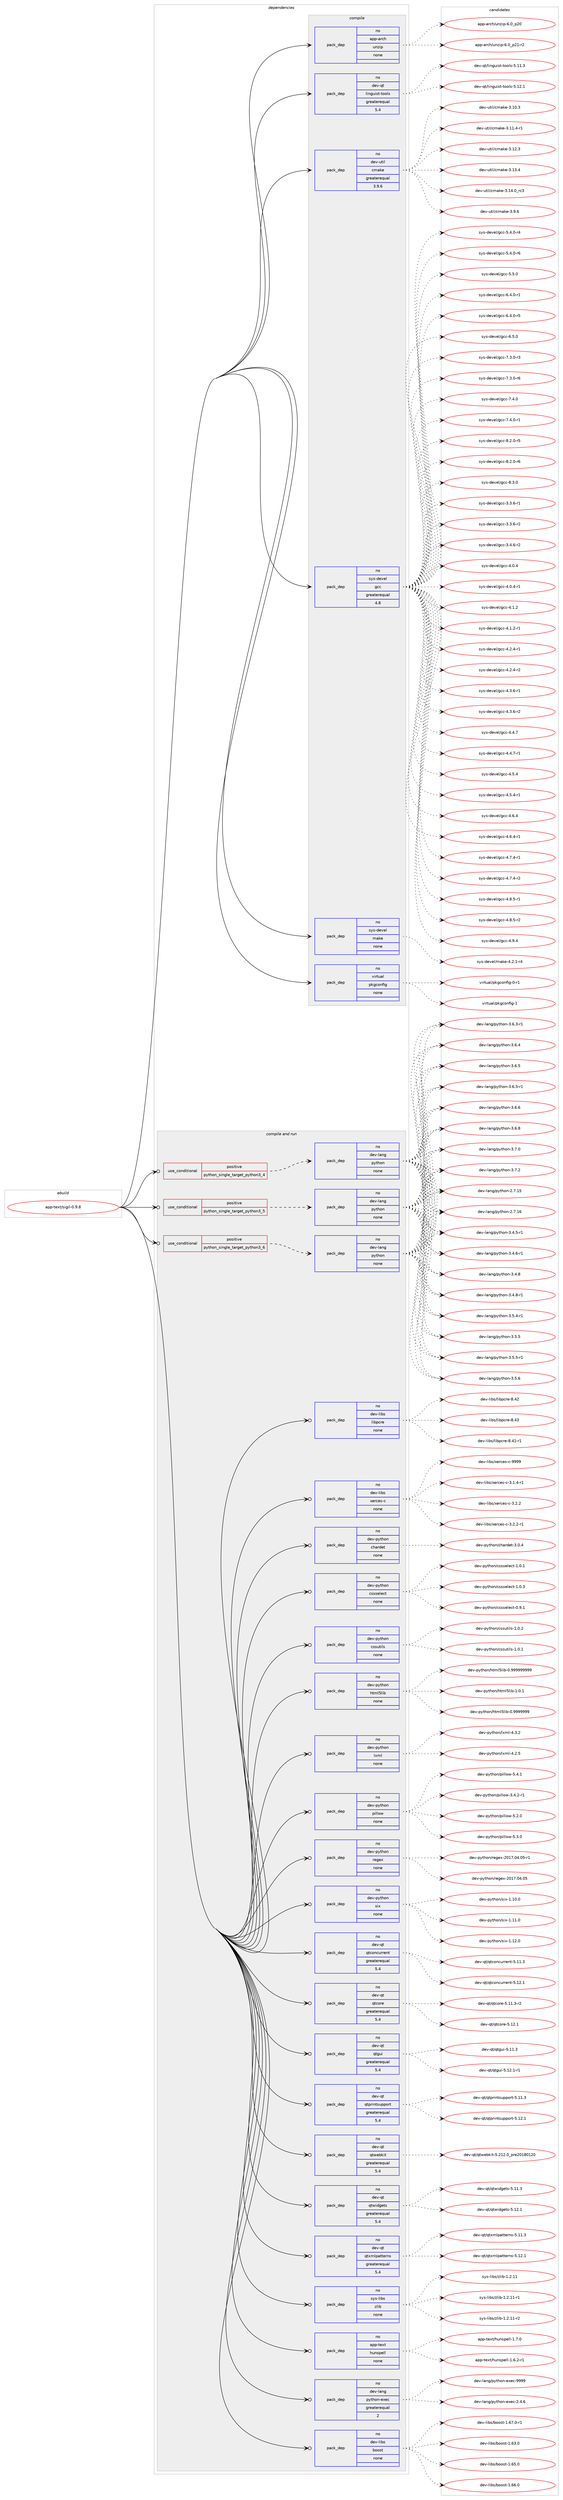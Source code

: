 digraph prolog {

# *************
# Graph options
# *************

newrank=true;
concentrate=true;
compound=true;
graph [rankdir=LR,fontname=Helvetica,fontsize=10,ranksep=1.5];#, ranksep=2.5, nodesep=0.2];
edge  [arrowhead=vee];
node  [fontname=Helvetica,fontsize=10];

# **********
# The ebuild
# **********

subgraph cluster_leftcol {
color=gray;
rank=same;
label=<<i>ebuild</i>>;
id [label="app-text/sigil-0.9.8", color=red, width=4, href="../app-text/sigil-0.9.8.svg"];
}

# ****************
# The dependencies
# ****************

subgraph cluster_midcol {
color=gray;
label=<<i>dependencies</i>>;
subgraph cluster_compile {
fillcolor="#eeeeee";
style=filled;
label=<<i>compile</i>>;
subgraph pack935730 {
dependency1312352 [label=<<TABLE BORDER="0" CELLBORDER="1" CELLSPACING="0" CELLPADDING="4" WIDTH="220"><TR><TD ROWSPAN="6" CELLPADDING="30">pack_dep</TD></TR><TR><TD WIDTH="110">no</TD></TR><TR><TD>app-arch</TD></TR><TR><TD>unzip</TD></TR><TR><TD>none</TD></TR><TR><TD></TD></TR></TABLE>>, shape=none, color=blue];
}
id:e -> dependency1312352:w [weight=20,style="solid",arrowhead="vee"];
subgraph pack935731 {
dependency1312353 [label=<<TABLE BORDER="0" CELLBORDER="1" CELLSPACING="0" CELLPADDING="4" WIDTH="220"><TR><TD ROWSPAN="6" CELLPADDING="30">pack_dep</TD></TR><TR><TD WIDTH="110">no</TD></TR><TR><TD>dev-qt</TD></TR><TR><TD>linguist-tools</TD></TR><TR><TD>greaterequal</TD></TR><TR><TD>5.4</TD></TR></TABLE>>, shape=none, color=blue];
}
id:e -> dependency1312353:w [weight=20,style="solid",arrowhead="vee"];
subgraph pack935732 {
dependency1312354 [label=<<TABLE BORDER="0" CELLBORDER="1" CELLSPACING="0" CELLPADDING="4" WIDTH="220"><TR><TD ROWSPAN="6" CELLPADDING="30">pack_dep</TD></TR><TR><TD WIDTH="110">no</TD></TR><TR><TD>dev-util</TD></TR><TR><TD>cmake</TD></TR><TR><TD>greaterequal</TD></TR><TR><TD>3.9.6</TD></TR></TABLE>>, shape=none, color=blue];
}
id:e -> dependency1312354:w [weight=20,style="solid",arrowhead="vee"];
subgraph pack935733 {
dependency1312355 [label=<<TABLE BORDER="0" CELLBORDER="1" CELLSPACING="0" CELLPADDING="4" WIDTH="220"><TR><TD ROWSPAN="6" CELLPADDING="30">pack_dep</TD></TR><TR><TD WIDTH="110">no</TD></TR><TR><TD>sys-devel</TD></TR><TR><TD>gcc</TD></TR><TR><TD>greaterequal</TD></TR><TR><TD>4.8</TD></TR></TABLE>>, shape=none, color=blue];
}
id:e -> dependency1312355:w [weight=20,style="solid",arrowhead="vee"];
subgraph pack935734 {
dependency1312356 [label=<<TABLE BORDER="0" CELLBORDER="1" CELLSPACING="0" CELLPADDING="4" WIDTH="220"><TR><TD ROWSPAN="6" CELLPADDING="30">pack_dep</TD></TR><TR><TD WIDTH="110">no</TD></TR><TR><TD>sys-devel</TD></TR><TR><TD>make</TD></TR><TR><TD>none</TD></TR><TR><TD></TD></TR></TABLE>>, shape=none, color=blue];
}
id:e -> dependency1312356:w [weight=20,style="solid",arrowhead="vee"];
subgraph pack935735 {
dependency1312357 [label=<<TABLE BORDER="0" CELLBORDER="1" CELLSPACING="0" CELLPADDING="4" WIDTH="220"><TR><TD ROWSPAN="6" CELLPADDING="30">pack_dep</TD></TR><TR><TD WIDTH="110">no</TD></TR><TR><TD>virtual</TD></TR><TR><TD>pkgconfig</TD></TR><TR><TD>none</TD></TR><TR><TD></TD></TR></TABLE>>, shape=none, color=blue];
}
id:e -> dependency1312357:w [weight=20,style="solid",arrowhead="vee"];
}
subgraph cluster_compileandrun {
fillcolor="#eeeeee";
style=filled;
label=<<i>compile and run</i>>;
subgraph cond356068 {
dependency1312358 [label=<<TABLE BORDER="0" CELLBORDER="1" CELLSPACING="0" CELLPADDING="4"><TR><TD ROWSPAN="3" CELLPADDING="10">use_conditional</TD></TR><TR><TD>positive</TD></TR><TR><TD>python_single_target_python3_4</TD></TR></TABLE>>, shape=none, color=red];
subgraph pack935736 {
dependency1312359 [label=<<TABLE BORDER="0" CELLBORDER="1" CELLSPACING="0" CELLPADDING="4" WIDTH="220"><TR><TD ROWSPAN="6" CELLPADDING="30">pack_dep</TD></TR><TR><TD WIDTH="110">no</TD></TR><TR><TD>dev-lang</TD></TR><TR><TD>python</TD></TR><TR><TD>none</TD></TR><TR><TD></TD></TR></TABLE>>, shape=none, color=blue];
}
dependency1312358:e -> dependency1312359:w [weight=20,style="dashed",arrowhead="vee"];
}
id:e -> dependency1312358:w [weight=20,style="solid",arrowhead="odotvee"];
subgraph cond356069 {
dependency1312360 [label=<<TABLE BORDER="0" CELLBORDER="1" CELLSPACING="0" CELLPADDING="4"><TR><TD ROWSPAN="3" CELLPADDING="10">use_conditional</TD></TR><TR><TD>positive</TD></TR><TR><TD>python_single_target_python3_5</TD></TR></TABLE>>, shape=none, color=red];
subgraph pack935737 {
dependency1312361 [label=<<TABLE BORDER="0" CELLBORDER="1" CELLSPACING="0" CELLPADDING="4" WIDTH="220"><TR><TD ROWSPAN="6" CELLPADDING="30">pack_dep</TD></TR><TR><TD WIDTH="110">no</TD></TR><TR><TD>dev-lang</TD></TR><TR><TD>python</TD></TR><TR><TD>none</TD></TR><TR><TD></TD></TR></TABLE>>, shape=none, color=blue];
}
dependency1312360:e -> dependency1312361:w [weight=20,style="dashed",arrowhead="vee"];
}
id:e -> dependency1312360:w [weight=20,style="solid",arrowhead="odotvee"];
subgraph cond356070 {
dependency1312362 [label=<<TABLE BORDER="0" CELLBORDER="1" CELLSPACING="0" CELLPADDING="4"><TR><TD ROWSPAN="3" CELLPADDING="10">use_conditional</TD></TR><TR><TD>positive</TD></TR><TR><TD>python_single_target_python3_6</TD></TR></TABLE>>, shape=none, color=red];
subgraph pack935738 {
dependency1312363 [label=<<TABLE BORDER="0" CELLBORDER="1" CELLSPACING="0" CELLPADDING="4" WIDTH="220"><TR><TD ROWSPAN="6" CELLPADDING="30">pack_dep</TD></TR><TR><TD WIDTH="110">no</TD></TR><TR><TD>dev-lang</TD></TR><TR><TD>python</TD></TR><TR><TD>none</TD></TR><TR><TD></TD></TR></TABLE>>, shape=none, color=blue];
}
dependency1312362:e -> dependency1312363:w [weight=20,style="dashed",arrowhead="vee"];
}
id:e -> dependency1312362:w [weight=20,style="solid",arrowhead="odotvee"];
subgraph pack935739 {
dependency1312364 [label=<<TABLE BORDER="0" CELLBORDER="1" CELLSPACING="0" CELLPADDING="4" WIDTH="220"><TR><TD ROWSPAN="6" CELLPADDING="30">pack_dep</TD></TR><TR><TD WIDTH="110">no</TD></TR><TR><TD>app-text</TD></TR><TR><TD>hunspell</TD></TR><TR><TD>none</TD></TR><TR><TD></TD></TR></TABLE>>, shape=none, color=blue];
}
id:e -> dependency1312364:w [weight=20,style="solid",arrowhead="odotvee"];
subgraph pack935740 {
dependency1312365 [label=<<TABLE BORDER="0" CELLBORDER="1" CELLSPACING="0" CELLPADDING="4" WIDTH="220"><TR><TD ROWSPAN="6" CELLPADDING="30">pack_dep</TD></TR><TR><TD WIDTH="110">no</TD></TR><TR><TD>dev-lang</TD></TR><TR><TD>python-exec</TD></TR><TR><TD>greaterequal</TD></TR><TR><TD>2</TD></TR></TABLE>>, shape=none, color=blue];
}
id:e -> dependency1312365:w [weight=20,style="solid",arrowhead="odotvee"];
subgraph pack935741 {
dependency1312366 [label=<<TABLE BORDER="0" CELLBORDER="1" CELLSPACING="0" CELLPADDING="4" WIDTH="220"><TR><TD ROWSPAN="6" CELLPADDING="30">pack_dep</TD></TR><TR><TD WIDTH="110">no</TD></TR><TR><TD>dev-libs</TD></TR><TR><TD>boost</TD></TR><TR><TD>none</TD></TR><TR><TD></TD></TR></TABLE>>, shape=none, color=blue];
}
id:e -> dependency1312366:w [weight=20,style="solid",arrowhead="odotvee"];
subgraph pack935742 {
dependency1312367 [label=<<TABLE BORDER="0" CELLBORDER="1" CELLSPACING="0" CELLPADDING="4" WIDTH="220"><TR><TD ROWSPAN="6" CELLPADDING="30">pack_dep</TD></TR><TR><TD WIDTH="110">no</TD></TR><TR><TD>dev-libs</TD></TR><TR><TD>libpcre</TD></TR><TR><TD>none</TD></TR><TR><TD></TD></TR></TABLE>>, shape=none, color=blue];
}
id:e -> dependency1312367:w [weight=20,style="solid",arrowhead="odotvee"];
subgraph pack935743 {
dependency1312368 [label=<<TABLE BORDER="0" CELLBORDER="1" CELLSPACING="0" CELLPADDING="4" WIDTH="220"><TR><TD ROWSPAN="6" CELLPADDING="30">pack_dep</TD></TR><TR><TD WIDTH="110">no</TD></TR><TR><TD>dev-libs</TD></TR><TR><TD>xerces-c</TD></TR><TR><TD>none</TD></TR><TR><TD></TD></TR></TABLE>>, shape=none, color=blue];
}
id:e -> dependency1312368:w [weight=20,style="solid",arrowhead="odotvee"];
subgraph pack935744 {
dependency1312369 [label=<<TABLE BORDER="0" CELLBORDER="1" CELLSPACING="0" CELLPADDING="4" WIDTH="220"><TR><TD ROWSPAN="6" CELLPADDING="30">pack_dep</TD></TR><TR><TD WIDTH="110">no</TD></TR><TR><TD>dev-python</TD></TR><TR><TD>chardet</TD></TR><TR><TD>none</TD></TR><TR><TD></TD></TR></TABLE>>, shape=none, color=blue];
}
id:e -> dependency1312369:w [weight=20,style="solid",arrowhead="odotvee"];
subgraph pack935745 {
dependency1312370 [label=<<TABLE BORDER="0" CELLBORDER="1" CELLSPACING="0" CELLPADDING="4" WIDTH="220"><TR><TD ROWSPAN="6" CELLPADDING="30">pack_dep</TD></TR><TR><TD WIDTH="110">no</TD></TR><TR><TD>dev-python</TD></TR><TR><TD>cssselect</TD></TR><TR><TD>none</TD></TR><TR><TD></TD></TR></TABLE>>, shape=none, color=blue];
}
id:e -> dependency1312370:w [weight=20,style="solid",arrowhead="odotvee"];
subgraph pack935746 {
dependency1312371 [label=<<TABLE BORDER="0" CELLBORDER="1" CELLSPACING="0" CELLPADDING="4" WIDTH="220"><TR><TD ROWSPAN="6" CELLPADDING="30">pack_dep</TD></TR><TR><TD WIDTH="110">no</TD></TR><TR><TD>dev-python</TD></TR><TR><TD>cssutils</TD></TR><TR><TD>none</TD></TR><TR><TD></TD></TR></TABLE>>, shape=none, color=blue];
}
id:e -> dependency1312371:w [weight=20,style="solid",arrowhead="odotvee"];
subgraph pack935747 {
dependency1312372 [label=<<TABLE BORDER="0" CELLBORDER="1" CELLSPACING="0" CELLPADDING="4" WIDTH="220"><TR><TD ROWSPAN="6" CELLPADDING="30">pack_dep</TD></TR><TR><TD WIDTH="110">no</TD></TR><TR><TD>dev-python</TD></TR><TR><TD>html5lib</TD></TR><TR><TD>none</TD></TR><TR><TD></TD></TR></TABLE>>, shape=none, color=blue];
}
id:e -> dependency1312372:w [weight=20,style="solid",arrowhead="odotvee"];
subgraph pack935748 {
dependency1312373 [label=<<TABLE BORDER="0" CELLBORDER="1" CELLSPACING="0" CELLPADDING="4" WIDTH="220"><TR><TD ROWSPAN="6" CELLPADDING="30">pack_dep</TD></TR><TR><TD WIDTH="110">no</TD></TR><TR><TD>dev-python</TD></TR><TR><TD>lxml</TD></TR><TR><TD>none</TD></TR><TR><TD></TD></TR></TABLE>>, shape=none, color=blue];
}
id:e -> dependency1312373:w [weight=20,style="solid",arrowhead="odotvee"];
subgraph pack935749 {
dependency1312374 [label=<<TABLE BORDER="0" CELLBORDER="1" CELLSPACING="0" CELLPADDING="4" WIDTH="220"><TR><TD ROWSPAN="6" CELLPADDING="30">pack_dep</TD></TR><TR><TD WIDTH="110">no</TD></TR><TR><TD>dev-python</TD></TR><TR><TD>pillow</TD></TR><TR><TD>none</TD></TR><TR><TD></TD></TR></TABLE>>, shape=none, color=blue];
}
id:e -> dependency1312374:w [weight=20,style="solid",arrowhead="odotvee"];
subgraph pack935750 {
dependency1312375 [label=<<TABLE BORDER="0" CELLBORDER="1" CELLSPACING="0" CELLPADDING="4" WIDTH="220"><TR><TD ROWSPAN="6" CELLPADDING="30">pack_dep</TD></TR><TR><TD WIDTH="110">no</TD></TR><TR><TD>dev-python</TD></TR><TR><TD>regex</TD></TR><TR><TD>none</TD></TR><TR><TD></TD></TR></TABLE>>, shape=none, color=blue];
}
id:e -> dependency1312375:w [weight=20,style="solid",arrowhead="odotvee"];
subgraph pack935751 {
dependency1312376 [label=<<TABLE BORDER="0" CELLBORDER="1" CELLSPACING="0" CELLPADDING="4" WIDTH="220"><TR><TD ROWSPAN="6" CELLPADDING="30">pack_dep</TD></TR><TR><TD WIDTH="110">no</TD></TR><TR><TD>dev-python</TD></TR><TR><TD>six</TD></TR><TR><TD>none</TD></TR><TR><TD></TD></TR></TABLE>>, shape=none, color=blue];
}
id:e -> dependency1312376:w [weight=20,style="solid",arrowhead="odotvee"];
subgraph pack935752 {
dependency1312377 [label=<<TABLE BORDER="0" CELLBORDER="1" CELLSPACING="0" CELLPADDING="4" WIDTH="220"><TR><TD ROWSPAN="6" CELLPADDING="30">pack_dep</TD></TR><TR><TD WIDTH="110">no</TD></TR><TR><TD>dev-qt</TD></TR><TR><TD>qtconcurrent</TD></TR><TR><TD>greaterequal</TD></TR><TR><TD>5.4</TD></TR></TABLE>>, shape=none, color=blue];
}
id:e -> dependency1312377:w [weight=20,style="solid",arrowhead="odotvee"];
subgraph pack935753 {
dependency1312378 [label=<<TABLE BORDER="0" CELLBORDER="1" CELLSPACING="0" CELLPADDING="4" WIDTH="220"><TR><TD ROWSPAN="6" CELLPADDING="30">pack_dep</TD></TR><TR><TD WIDTH="110">no</TD></TR><TR><TD>dev-qt</TD></TR><TR><TD>qtcore</TD></TR><TR><TD>greaterequal</TD></TR><TR><TD>5.4</TD></TR></TABLE>>, shape=none, color=blue];
}
id:e -> dependency1312378:w [weight=20,style="solid",arrowhead="odotvee"];
subgraph pack935754 {
dependency1312379 [label=<<TABLE BORDER="0" CELLBORDER="1" CELLSPACING="0" CELLPADDING="4" WIDTH="220"><TR><TD ROWSPAN="6" CELLPADDING="30">pack_dep</TD></TR><TR><TD WIDTH="110">no</TD></TR><TR><TD>dev-qt</TD></TR><TR><TD>qtgui</TD></TR><TR><TD>greaterequal</TD></TR><TR><TD>5.4</TD></TR></TABLE>>, shape=none, color=blue];
}
id:e -> dependency1312379:w [weight=20,style="solid",arrowhead="odotvee"];
subgraph pack935755 {
dependency1312380 [label=<<TABLE BORDER="0" CELLBORDER="1" CELLSPACING="0" CELLPADDING="4" WIDTH="220"><TR><TD ROWSPAN="6" CELLPADDING="30">pack_dep</TD></TR><TR><TD WIDTH="110">no</TD></TR><TR><TD>dev-qt</TD></TR><TR><TD>qtprintsupport</TD></TR><TR><TD>greaterequal</TD></TR><TR><TD>5.4</TD></TR></TABLE>>, shape=none, color=blue];
}
id:e -> dependency1312380:w [weight=20,style="solid",arrowhead="odotvee"];
subgraph pack935756 {
dependency1312381 [label=<<TABLE BORDER="0" CELLBORDER="1" CELLSPACING="0" CELLPADDING="4" WIDTH="220"><TR><TD ROWSPAN="6" CELLPADDING="30">pack_dep</TD></TR><TR><TD WIDTH="110">no</TD></TR><TR><TD>dev-qt</TD></TR><TR><TD>qtwebkit</TD></TR><TR><TD>greaterequal</TD></TR><TR><TD>5.4</TD></TR></TABLE>>, shape=none, color=blue];
}
id:e -> dependency1312381:w [weight=20,style="solid",arrowhead="odotvee"];
subgraph pack935757 {
dependency1312382 [label=<<TABLE BORDER="0" CELLBORDER="1" CELLSPACING="0" CELLPADDING="4" WIDTH="220"><TR><TD ROWSPAN="6" CELLPADDING="30">pack_dep</TD></TR><TR><TD WIDTH="110">no</TD></TR><TR><TD>dev-qt</TD></TR><TR><TD>qtwidgets</TD></TR><TR><TD>greaterequal</TD></TR><TR><TD>5.4</TD></TR></TABLE>>, shape=none, color=blue];
}
id:e -> dependency1312382:w [weight=20,style="solid",arrowhead="odotvee"];
subgraph pack935758 {
dependency1312383 [label=<<TABLE BORDER="0" CELLBORDER="1" CELLSPACING="0" CELLPADDING="4" WIDTH="220"><TR><TD ROWSPAN="6" CELLPADDING="30">pack_dep</TD></TR><TR><TD WIDTH="110">no</TD></TR><TR><TD>dev-qt</TD></TR><TR><TD>qtxmlpatterns</TD></TR><TR><TD>greaterequal</TD></TR><TR><TD>5.4</TD></TR></TABLE>>, shape=none, color=blue];
}
id:e -> dependency1312383:w [weight=20,style="solid",arrowhead="odotvee"];
subgraph pack935759 {
dependency1312384 [label=<<TABLE BORDER="0" CELLBORDER="1" CELLSPACING="0" CELLPADDING="4" WIDTH="220"><TR><TD ROWSPAN="6" CELLPADDING="30">pack_dep</TD></TR><TR><TD WIDTH="110">no</TD></TR><TR><TD>sys-libs</TD></TR><TR><TD>zlib</TD></TR><TR><TD>none</TD></TR><TR><TD></TD></TR></TABLE>>, shape=none, color=blue];
}
id:e -> dependency1312384:w [weight=20,style="solid",arrowhead="odotvee"];
}
subgraph cluster_run {
fillcolor="#eeeeee";
style=filled;
label=<<i>run</i>>;
}
}

# **************
# The candidates
# **************

subgraph cluster_choices {
rank=same;
color=gray;
label=<<i>candidates</i>>;

subgraph choice935730 {
color=black;
nodesep=1;
choice971121124597114991044711711012210511245544648951125048 [label="app-arch/unzip-6.0_p20", color=red, width=4,href="../app-arch/unzip-6.0_p20.svg"];
choice9711211245971149910447117110122105112455446489511250494511450 [label="app-arch/unzip-6.0_p21-r2", color=red, width=4,href="../app-arch/unzip-6.0_p21-r2.svg"];
dependency1312352:e -> choice971121124597114991044711711012210511245544648951125048:w [style=dotted,weight="100"];
dependency1312352:e -> choice9711211245971149910447117110122105112455446489511250494511450:w [style=dotted,weight="100"];
}
subgraph choice935731 {
color=black;
nodesep=1;
choice10010111845113116471081051101031171051151164511611111110811545534649494651 [label="dev-qt/linguist-tools-5.11.3", color=red, width=4,href="../dev-qt/linguist-tools-5.11.3.svg"];
choice10010111845113116471081051101031171051151164511611111110811545534649504649 [label="dev-qt/linguist-tools-5.12.1", color=red, width=4,href="../dev-qt/linguist-tools-5.12.1.svg"];
dependency1312353:e -> choice10010111845113116471081051101031171051151164511611111110811545534649494651:w [style=dotted,weight="100"];
dependency1312353:e -> choice10010111845113116471081051101031171051151164511611111110811545534649504649:w [style=dotted,weight="100"];
}
subgraph choice935732 {
color=black;
nodesep=1;
choice1001011184511711610510847991099710710145514649484651 [label="dev-util/cmake-3.10.3", color=red, width=4,href="../dev-util/cmake-3.10.3.svg"];
choice10010111845117116105108479910997107101455146494946524511449 [label="dev-util/cmake-3.11.4-r1", color=red, width=4,href="../dev-util/cmake-3.11.4-r1.svg"];
choice1001011184511711610510847991099710710145514649504651 [label="dev-util/cmake-3.12.3", color=red, width=4,href="../dev-util/cmake-3.12.3.svg"];
choice1001011184511711610510847991099710710145514649514652 [label="dev-util/cmake-3.13.4", color=red, width=4,href="../dev-util/cmake-3.13.4.svg"];
choice1001011184511711610510847991099710710145514649524648951149951 [label="dev-util/cmake-3.14.0_rc3", color=red, width=4,href="../dev-util/cmake-3.14.0_rc3.svg"];
choice10010111845117116105108479910997107101455146574654 [label="dev-util/cmake-3.9.6", color=red, width=4,href="../dev-util/cmake-3.9.6.svg"];
dependency1312354:e -> choice1001011184511711610510847991099710710145514649484651:w [style=dotted,weight="100"];
dependency1312354:e -> choice10010111845117116105108479910997107101455146494946524511449:w [style=dotted,weight="100"];
dependency1312354:e -> choice1001011184511711610510847991099710710145514649504651:w [style=dotted,weight="100"];
dependency1312354:e -> choice1001011184511711610510847991099710710145514649514652:w [style=dotted,weight="100"];
dependency1312354:e -> choice1001011184511711610510847991099710710145514649524648951149951:w [style=dotted,weight="100"];
dependency1312354:e -> choice10010111845117116105108479910997107101455146574654:w [style=dotted,weight="100"];
}
subgraph choice935733 {
color=black;
nodesep=1;
choice115121115451001011181011084710399994551465146544511449 [label="sys-devel/gcc-3.3.6-r1", color=red, width=4,href="../sys-devel/gcc-3.3.6-r1.svg"];
choice115121115451001011181011084710399994551465146544511450 [label="sys-devel/gcc-3.3.6-r2", color=red, width=4,href="../sys-devel/gcc-3.3.6-r2.svg"];
choice115121115451001011181011084710399994551465246544511450 [label="sys-devel/gcc-3.4.6-r2", color=red, width=4,href="../sys-devel/gcc-3.4.6-r2.svg"];
choice11512111545100101118101108471039999455246484652 [label="sys-devel/gcc-4.0.4", color=red, width=4,href="../sys-devel/gcc-4.0.4.svg"];
choice115121115451001011181011084710399994552464846524511449 [label="sys-devel/gcc-4.0.4-r1", color=red, width=4,href="../sys-devel/gcc-4.0.4-r1.svg"];
choice11512111545100101118101108471039999455246494650 [label="sys-devel/gcc-4.1.2", color=red, width=4,href="../sys-devel/gcc-4.1.2.svg"];
choice115121115451001011181011084710399994552464946504511449 [label="sys-devel/gcc-4.1.2-r1", color=red, width=4,href="../sys-devel/gcc-4.1.2-r1.svg"];
choice115121115451001011181011084710399994552465046524511449 [label="sys-devel/gcc-4.2.4-r1", color=red, width=4,href="../sys-devel/gcc-4.2.4-r1.svg"];
choice115121115451001011181011084710399994552465046524511450 [label="sys-devel/gcc-4.2.4-r2", color=red, width=4,href="../sys-devel/gcc-4.2.4-r2.svg"];
choice115121115451001011181011084710399994552465146544511449 [label="sys-devel/gcc-4.3.6-r1", color=red, width=4,href="../sys-devel/gcc-4.3.6-r1.svg"];
choice115121115451001011181011084710399994552465146544511450 [label="sys-devel/gcc-4.3.6-r2", color=red, width=4,href="../sys-devel/gcc-4.3.6-r2.svg"];
choice11512111545100101118101108471039999455246524655 [label="sys-devel/gcc-4.4.7", color=red, width=4,href="../sys-devel/gcc-4.4.7.svg"];
choice115121115451001011181011084710399994552465246554511449 [label="sys-devel/gcc-4.4.7-r1", color=red, width=4,href="../sys-devel/gcc-4.4.7-r1.svg"];
choice11512111545100101118101108471039999455246534652 [label="sys-devel/gcc-4.5.4", color=red, width=4,href="../sys-devel/gcc-4.5.4.svg"];
choice115121115451001011181011084710399994552465346524511449 [label="sys-devel/gcc-4.5.4-r1", color=red, width=4,href="../sys-devel/gcc-4.5.4-r1.svg"];
choice11512111545100101118101108471039999455246544652 [label="sys-devel/gcc-4.6.4", color=red, width=4,href="../sys-devel/gcc-4.6.4.svg"];
choice115121115451001011181011084710399994552465446524511449 [label="sys-devel/gcc-4.6.4-r1", color=red, width=4,href="../sys-devel/gcc-4.6.4-r1.svg"];
choice115121115451001011181011084710399994552465546524511449 [label="sys-devel/gcc-4.7.4-r1", color=red, width=4,href="../sys-devel/gcc-4.7.4-r1.svg"];
choice115121115451001011181011084710399994552465546524511450 [label="sys-devel/gcc-4.7.4-r2", color=red, width=4,href="../sys-devel/gcc-4.7.4-r2.svg"];
choice115121115451001011181011084710399994552465646534511449 [label="sys-devel/gcc-4.8.5-r1", color=red, width=4,href="../sys-devel/gcc-4.8.5-r1.svg"];
choice115121115451001011181011084710399994552465646534511450 [label="sys-devel/gcc-4.8.5-r2", color=red, width=4,href="../sys-devel/gcc-4.8.5-r2.svg"];
choice11512111545100101118101108471039999455246574652 [label="sys-devel/gcc-4.9.4", color=red, width=4,href="../sys-devel/gcc-4.9.4.svg"];
choice115121115451001011181011084710399994553465246484511452 [label="sys-devel/gcc-5.4.0-r4", color=red, width=4,href="../sys-devel/gcc-5.4.0-r4.svg"];
choice115121115451001011181011084710399994553465246484511454 [label="sys-devel/gcc-5.4.0-r6", color=red, width=4,href="../sys-devel/gcc-5.4.0-r6.svg"];
choice11512111545100101118101108471039999455346534648 [label="sys-devel/gcc-5.5.0", color=red, width=4,href="../sys-devel/gcc-5.5.0.svg"];
choice115121115451001011181011084710399994554465246484511449 [label="sys-devel/gcc-6.4.0-r1", color=red, width=4,href="../sys-devel/gcc-6.4.0-r1.svg"];
choice115121115451001011181011084710399994554465246484511453 [label="sys-devel/gcc-6.4.0-r5", color=red, width=4,href="../sys-devel/gcc-6.4.0-r5.svg"];
choice11512111545100101118101108471039999455446534648 [label="sys-devel/gcc-6.5.0", color=red, width=4,href="../sys-devel/gcc-6.5.0.svg"];
choice115121115451001011181011084710399994555465146484511451 [label="sys-devel/gcc-7.3.0-r3", color=red, width=4,href="../sys-devel/gcc-7.3.0-r3.svg"];
choice115121115451001011181011084710399994555465146484511454 [label="sys-devel/gcc-7.3.0-r6", color=red, width=4,href="../sys-devel/gcc-7.3.0-r6.svg"];
choice11512111545100101118101108471039999455546524648 [label="sys-devel/gcc-7.4.0", color=red, width=4,href="../sys-devel/gcc-7.4.0.svg"];
choice115121115451001011181011084710399994555465246484511449 [label="sys-devel/gcc-7.4.0-r1", color=red, width=4,href="../sys-devel/gcc-7.4.0-r1.svg"];
choice115121115451001011181011084710399994556465046484511453 [label="sys-devel/gcc-8.2.0-r5", color=red, width=4,href="../sys-devel/gcc-8.2.0-r5.svg"];
choice115121115451001011181011084710399994556465046484511454 [label="sys-devel/gcc-8.2.0-r6", color=red, width=4,href="../sys-devel/gcc-8.2.0-r6.svg"];
choice11512111545100101118101108471039999455646514648 [label="sys-devel/gcc-8.3.0", color=red, width=4,href="../sys-devel/gcc-8.3.0.svg"];
dependency1312355:e -> choice115121115451001011181011084710399994551465146544511449:w [style=dotted,weight="100"];
dependency1312355:e -> choice115121115451001011181011084710399994551465146544511450:w [style=dotted,weight="100"];
dependency1312355:e -> choice115121115451001011181011084710399994551465246544511450:w [style=dotted,weight="100"];
dependency1312355:e -> choice11512111545100101118101108471039999455246484652:w [style=dotted,weight="100"];
dependency1312355:e -> choice115121115451001011181011084710399994552464846524511449:w [style=dotted,weight="100"];
dependency1312355:e -> choice11512111545100101118101108471039999455246494650:w [style=dotted,weight="100"];
dependency1312355:e -> choice115121115451001011181011084710399994552464946504511449:w [style=dotted,weight="100"];
dependency1312355:e -> choice115121115451001011181011084710399994552465046524511449:w [style=dotted,weight="100"];
dependency1312355:e -> choice115121115451001011181011084710399994552465046524511450:w [style=dotted,weight="100"];
dependency1312355:e -> choice115121115451001011181011084710399994552465146544511449:w [style=dotted,weight="100"];
dependency1312355:e -> choice115121115451001011181011084710399994552465146544511450:w [style=dotted,weight="100"];
dependency1312355:e -> choice11512111545100101118101108471039999455246524655:w [style=dotted,weight="100"];
dependency1312355:e -> choice115121115451001011181011084710399994552465246554511449:w [style=dotted,weight="100"];
dependency1312355:e -> choice11512111545100101118101108471039999455246534652:w [style=dotted,weight="100"];
dependency1312355:e -> choice115121115451001011181011084710399994552465346524511449:w [style=dotted,weight="100"];
dependency1312355:e -> choice11512111545100101118101108471039999455246544652:w [style=dotted,weight="100"];
dependency1312355:e -> choice115121115451001011181011084710399994552465446524511449:w [style=dotted,weight="100"];
dependency1312355:e -> choice115121115451001011181011084710399994552465546524511449:w [style=dotted,weight="100"];
dependency1312355:e -> choice115121115451001011181011084710399994552465546524511450:w [style=dotted,weight="100"];
dependency1312355:e -> choice115121115451001011181011084710399994552465646534511449:w [style=dotted,weight="100"];
dependency1312355:e -> choice115121115451001011181011084710399994552465646534511450:w [style=dotted,weight="100"];
dependency1312355:e -> choice11512111545100101118101108471039999455246574652:w [style=dotted,weight="100"];
dependency1312355:e -> choice115121115451001011181011084710399994553465246484511452:w [style=dotted,weight="100"];
dependency1312355:e -> choice115121115451001011181011084710399994553465246484511454:w [style=dotted,weight="100"];
dependency1312355:e -> choice11512111545100101118101108471039999455346534648:w [style=dotted,weight="100"];
dependency1312355:e -> choice115121115451001011181011084710399994554465246484511449:w [style=dotted,weight="100"];
dependency1312355:e -> choice115121115451001011181011084710399994554465246484511453:w [style=dotted,weight="100"];
dependency1312355:e -> choice11512111545100101118101108471039999455446534648:w [style=dotted,weight="100"];
dependency1312355:e -> choice115121115451001011181011084710399994555465146484511451:w [style=dotted,weight="100"];
dependency1312355:e -> choice115121115451001011181011084710399994555465146484511454:w [style=dotted,weight="100"];
dependency1312355:e -> choice11512111545100101118101108471039999455546524648:w [style=dotted,weight="100"];
dependency1312355:e -> choice115121115451001011181011084710399994555465246484511449:w [style=dotted,weight="100"];
dependency1312355:e -> choice115121115451001011181011084710399994556465046484511453:w [style=dotted,weight="100"];
dependency1312355:e -> choice115121115451001011181011084710399994556465046484511454:w [style=dotted,weight="100"];
dependency1312355:e -> choice11512111545100101118101108471039999455646514648:w [style=dotted,weight="100"];
}
subgraph choice935734 {
color=black;
nodesep=1;
choice1151211154510010111810110847109971071014552465046494511452 [label="sys-devel/make-4.2.1-r4", color=red, width=4,href="../sys-devel/make-4.2.1-r4.svg"];
dependency1312356:e -> choice1151211154510010111810110847109971071014552465046494511452:w [style=dotted,weight="100"];
}
subgraph choice935735 {
color=black;
nodesep=1;
choice11810511411611797108471121071039911111010210510345484511449 [label="virtual/pkgconfig-0-r1", color=red, width=4,href="../virtual/pkgconfig-0-r1.svg"];
choice1181051141161179710847112107103991111101021051034549 [label="virtual/pkgconfig-1", color=red, width=4,href="../virtual/pkgconfig-1.svg"];
dependency1312357:e -> choice11810511411611797108471121071039911111010210510345484511449:w [style=dotted,weight="100"];
dependency1312357:e -> choice1181051141161179710847112107103991111101021051034549:w [style=dotted,weight="100"];
}
subgraph choice935736 {
color=black;
nodesep=1;
choice10010111845108971101034711212111610411111045504655464953 [label="dev-lang/python-2.7.15", color=red, width=4,href="../dev-lang/python-2.7.15.svg"];
choice10010111845108971101034711212111610411111045504655464954 [label="dev-lang/python-2.7.16", color=red, width=4,href="../dev-lang/python-2.7.16.svg"];
choice1001011184510897110103471121211161041111104551465246534511449 [label="dev-lang/python-3.4.5-r1", color=red, width=4,href="../dev-lang/python-3.4.5-r1.svg"];
choice1001011184510897110103471121211161041111104551465246544511449 [label="dev-lang/python-3.4.6-r1", color=red, width=4,href="../dev-lang/python-3.4.6-r1.svg"];
choice100101118451089711010347112121116104111110455146524656 [label="dev-lang/python-3.4.8", color=red, width=4,href="../dev-lang/python-3.4.8.svg"];
choice1001011184510897110103471121211161041111104551465246564511449 [label="dev-lang/python-3.4.8-r1", color=red, width=4,href="../dev-lang/python-3.4.8-r1.svg"];
choice1001011184510897110103471121211161041111104551465346524511449 [label="dev-lang/python-3.5.4-r1", color=red, width=4,href="../dev-lang/python-3.5.4-r1.svg"];
choice100101118451089711010347112121116104111110455146534653 [label="dev-lang/python-3.5.5", color=red, width=4,href="../dev-lang/python-3.5.5.svg"];
choice1001011184510897110103471121211161041111104551465346534511449 [label="dev-lang/python-3.5.5-r1", color=red, width=4,href="../dev-lang/python-3.5.5-r1.svg"];
choice100101118451089711010347112121116104111110455146534654 [label="dev-lang/python-3.5.6", color=red, width=4,href="../dev-lang/python-3.5.6.svg"];
choice1001011184510897110103471121211161041111104551465446514511449 [label="dev-lang/python-3.6.3-r1", color=red, width=4,href="../dev-lang/python-3.6.3-r1.svg"];
choice100101118451089711010347112121116104111110455146544652 [label="dev-lang/python-3.6.4", color=red, width=4,href="../dev-lang/python-3.6.4.svg"];
choice100101118451089711010347112121116104111110455146544653 [label="dev-lang/python-3.6.5", color=red, width=4,href="../dev-lang/python-3.6.5.svg"];
choice1001011184510897110103471121211161041111104551465446534511449 [label="dev-lang/python-3.6.5-r1", color=red, width=4,href="../dev-lang/python-3.6.5-r1.svg"];
choice100101118451089711010347112121116104111110455146544654 [label="dev-lang/python-3.6.6", color=red, width=4,href="../dev-lang/python-3.6.6.svg"];
choice100101118451089711010347112121116104111110455146544656 [label="dev-lang/python-3.6.8", color=red, width=4,href="../dev-lang/python-3.6.8.svg"];
choice100101118451089711010347112121116104111110455146554648 [label="dev-lang/python-3.7.0", color=red, width=4,href="../dev-lang/python-3.7.0.svg"];
choice100101118451089711010347112121116104111110455146554650 [label="dev-lang/python-3.7.2", color=red, width=4,href="../dev-lang/python-3.7.2.svg"];
dependency1312359:e -> choice10010111845108971101034711212111610411111045504655464953:w [style=dotted,weight="100"];
dependency1312359:e -> choice10010111845108971101034711212111610411111045504655464954:w [style=dotted,weight="100"];
dependency1312359:e -> choice1001011184510897110103471121211161041111104551465246534511449:w [style=dotted,weight="100"];
dependency1312359:e -> choice1001011184510897110103471121211161041111104551465246544511449:w [style=dotted,weight="100"];
dependency1312359:e -> choice100101118451089711010347112121116104111110455146524656:w [style=dotted,weight="100"];
dependency1312359:e -> choice1001011184510897110103471121211161041111104551465246564511449:w [style=dotted,weight="100"];
dependency1312359:e -> choice1001011184510897110103471121211161041111104551465346524511449:w [style=dotted,weight="100"];
dependency1312359:e -> choice100101118451089711010347112121116104111110455146534653:w [style=dotted,weight="100"];
dependency1312359:e -> choice1001011184510897110103471121211161041111104551465346534511449:w [style=dotted,weight="100"];
dependency1312359:e -> choice100101118451089711010347112121116104111110455146534654:w [style=dotted,weight="100"];
dependency1312359:e -> choice1001011184510897110103471121211161041111104551465446514511449:w [style=dotted,weight="100"];
dependency1312359:e -> choice100101118451089711010347112121116104111110455146544652:w [style=dotted,weight="100"];
dependency1312359:e -> choice100101118451089711010347112121116104111110455146544653:w [style=dotted,weight="100"];
dependency1312359:e -> choice1001011184510897110103471121211161041111104551465446534511449:w [style=dotted,weight="100"];
dependency1312359:e -> choice100101118451089711010347112121116104111110455146544654:w [style=dotted,weight="100"];
dependency1312359:e -> choice100101118451089711010347112121116104111110455146544656:w [style=dotted,weight="100"];
dependency1312359:e -> choice100101118451089711010347112121116104111110455146554648:w [style=dotted,weight="100"];
dependency1312359:e -> choice100101118451089711010347112121116104111110455146554650:w [style=dotted,weight="100"];
}
subgraph choice935737 {
color=black;
nodesep=1;
choice10010111845108971101034711212111610411111045504655464953 [label="dev-lang/python-2.7.15", color=red, width=4,href="../dev-lang/python-2.7.15.svg"];
choice10010111845108971101034711212111610411111045504655464954 [label="dev-lang/python-2.7.16", color=red, width=4,href="../dev-lang/python-2.7.16.svg"];
choice1001011184510897110103471121211161041111104551465246534511449 [label="dev-lang/python-3.4.5-r1", color=red, width=4,href="../dev-lang/python-3.4.5-r1.svg"];
choice1001011184510897110103471121211161041111104551465246544511449 [label="dev-lang/python-3.4.6-r1", color=red, width=4,href="../dev-lang/python-3.4.6-r1.svg"];
choice100101118451089711010347112121116104111110455146524656 [label="dev-lang/python-3.4.8", color=red, width=4,href="../dev-lang/python-3.4.8.svg"];
choice1001011184510897110103471121211161041111104551465246564511449 [label="dev-lang/python-3.4.8-r1", color=red, width=4,href="../dev-lang/python-3.4.8-r1.svg"];
choice1001011184510897110103471121211161041111104551465346524511449 [label="dev-lang/python-3.5.4-r1", color=red, width=4,href="../dev-lang/python-3.5.4-r1.svg"];
choice100101118451089711010347112121116104111110455146534653 [label="dev-lang/python-3.5.5", color=red, width=4,href="../dev-lang/python-3.5.5.svg"];
choice1001011184510897110103471121211161041111104551465346534511449 [label="dev-lang/python-3.5.5-r1", color=red, width=4,href="../dev-lang/python-3.5.5-r1.svg"];
choice100101118451089711010347112121116104111110455146534654 [label="dev-lang/python-3.5.6", color=red, width=4,href="../dev-lang/python-3.5.6.svg"];
choice1001011184510897110103471121211161041111104551465446514511449 [label="dev-lang/python-3.6.3-r1", color=red, width=4,href="../dev-lang/python-3.6.3-r1.svg"];
choice100101118451089711010347112121116104111110455146544652 [label="dev-lang/python-3.6.4", color=red, width=4,href="../dev-lang/python-3.6.4.svg"];
choice100101118451089711010347112121116104111110455146544653 [label="dev-lang/python-3.6.5", color=red, width=4,href="../dev-lang/python-3.6.5.svg"];
choice1001011184510897110103471121211161041111104551465446534511449 [label="dev-lang/python-3.6.5-r1", color=red, width=4,href="../dev-lang/python-3.6.5-r1.svg"];
choice100101118451089711010347112121116104111110455146544654 [label="dev-lang/python-3.6.6", color=red, width=4,href="../dev-lang/python-3.6.6.svg"];
choice100101118451089711010347112121116104111110455146544656 [label="dev-lang/python-3.6.8", color=red, width=4,href="../dev-lang/python-3.6.8.svg"];
choice100101118451089711010347112121116104111110455146554648 [label="dev-lang/python-3.7.0", color=red, width=4,href="../dev-lang/python-3.7.0.svg"];
choice100101118451089711010347112121116104111110455146554650 [label="dev-lang/python-3.7.2", color=red, width=4,href="../dev-lang/python-3.7.2.svg"];
dependency1312361:e -> choice10010111845108971101034711212111610411111045504655464953:w [style=dotted,weight="100"];
dependency1312361:e -> choice10010111845108971101034711212111610411111045504655464954:w [style=dotted,weight="100"];
dependency1312361:e -> choice1001011184510897110103471121211161041111104551465246534511449:w [style=dotted,weight="100"];
dependency1312361:e -> choice1001011184510897110103471121211161041111104551465246544511449:w [style=dotted,weight="100"];
dependency1312361:e -> choice100101118451089711010347112121116104111110455146524656:w [style=dotted,weight="100"];
dependency1312361:e -> choice1001011184510897110103471121211161041111104551465246564511449:w [style=dotted,weight="100"];
dependency1312361:e -> choice1001011184510897110103471121211161041111104551465346524511449:w [style=dotted,weight="100"];
dependency1312361:e -> choice100101118451089711010347112121116104111110455146534653:w [style=dotted,weight="100"];
dependency1312361:e -> choice1001011184510897110103471121211161041111104551465346534511449:w [style=dotted,weight="100"];
dependency1312361:e -> choice100101118451089711010347112121116104111110455146534654:w [style=dotted,weight="100"];
dependency1312361:e -> choice1001011184510897110103471121211161041111104551465446514511449:w [style=dotted,weight="100"];
dependency1312361:e -> choice100101118451089711010347112121116104111110455146544652:w [style=dotted,weight="100"];
dependency1312361:e -> choice100101118451089711010347112121116104111110455146544653:w [style=dotted,weight="100"];
dependency1312361:e -> choice1001011184510897110103471121211161041111104551465446534511449:w [style=dotted,weight="100"];
dependency1312361:e -> choice100101118451089711010347112121116104111110455146544654:w [style=dotted,weight="100"];
dependency1312361:e -> choice100101118451089711010347112121116104111110455146544656:w [style=dotted,weight="100"];
dependency1312361:e -> choice100101118451089711010347112121116104111110455146554648:w [style=dotted,weight="100"];
dependency1312361:e -> choice100101118451089711010347112121116104111110455146554650:w [style=dotted,weight="100"];
}
subgraph choice935738 {
color=black;
nodesep=1;
choice10010111845108971101034711212111610411111045504655464953 [label="dev-lang/python-2.7.15", color=red, width=4,href="../dev-lang/python-2.7.15.svg"];
choice10010111845108971101034711212111610411111045504655464954 [label="dev-lang/python-2.7.16", color=red, width=4,href="../dev-lang/python-2.7.16.svg"];
choice1001011184510897110103471121211161041111104551465246534511449 [label="dev-lang/python-3.4.5-r1", color=red, width=4,href="../dev-lang/python-3.4.5-r1.svg"];
choice1001011184510897110103471121211161041111104551465246544511449 [label="dev-lang/python-3.4.6-r1", color=red, width=4,href="../dev-lang/python-3.4.6-r1.svg"];
choice100101118451089711010347112121116104111110455146524656 [label="dev-lang/python-3.4.8", color=red, width=4,href="../dev-lang/python-3.4.8.svg"];
choice1001011184510897110103471121211161041111104551465246564511449 [label="dev-lang/python-3.4.8-r1", color=red, width=4,href="../dev-lang/python-3.4.8-r1.svg"];
choice1001011184510897110103471121211161041111104551465346524511449 [label="dev-lang/python-3.5.4-r1", color=red, width=4,href="../dev-lang/python-3.5.4-r1.svg"];
choice100101118451089711010347112121116104111110455146534653 [label="dev-lang/python-3.5.5", color=red, width=4,href="../dev-lang/python-3.5.5.svg"];
choice1001011184510897110103471121211161041111104551465346534511449 [label="dev-lang/python-3.5.5-r1", color=red, width=4,href="../dev-lang/python-3.5.5-r1.svg"];
choice100101118451089711010347112121116104111110455146534654 [label="dev-lang/python-3.5.6", color=red, width=4,href="../dev-lang/python-3.5.6.svg"];
choice1001011184510897110103471121211161041111104551465446514511449 [label="dev-lang/python-3.6.3-r1", color=red, width=4,href="../dev-lang/python-3.6.3-r1.svg"];
choice100101118451089711010347112121116104111110455146544652 [label="dev-lang/python-3.6.4", color=red, width=4,href="../dev-lang/python-3.6.4.svg"];
choice100101118451089711010347112121116104111110455146544653 [label="dev-lang/python-3.6.5", color=red, width=4,href="../dev-lang/python-3.6.5.svg"];
choice1001011184510897110103471121211161041111104551465446534511449 [label="dev-lang/python-3.6.5-r1", color=red, width=4,href="../dev-lang/python-3.6.5-r1.svg"];
choice100101118451089711010347112121116104111110455146544654 [label="dev-lang/python-3.6.6", color=red, width=4,href="../dev-lang/python-3.6.6.svg"];
choice100101118451089711010347112121116104111110455146544656 [label="dev-lang/python-3.6.8", color=red, width=4,href="../dev-lang/python-3.6.8.svg"];
choice100101118451089711010347112121116104111110455146554648 [label="dev-lang/python-3.7.0", color=red, width=4,href="../dev-lang/python-3.7.0.svg"];
choice100101118451089711010347112121116104111110455146554650 [label="dev-lang/python-3.7.2", color=red, width=4,href="../dev-lang/python-3.7.2.svg"];
dependency1312363:e -> choice10010111845108971101034711212111610411111045504655464953:w [style=dotted,weight="100"];
dependency1312363:e -> choice10010111845108971101034711212111610411111045504655464954:w [style=dotted,weight="100"];
dependency1312363:e -> choice1001011184510897110103471121211161041111104551465246534511449:w [style=dotted,weight="100"];
dependency1312363:e -> choice1001011184510897110103471121211161041111104551465246544511449:w [style=dotted,weight="100"];
dependency1312363:e -> choice100101118451089711010347112121116104111110455146524656:w [style=dotted,weight="100"];
dependency1312363:e -> choice1001011184510897110103471121211161041111104551465246564511449:w [style=dotted,weight="100"];
dependency1312363:e -> choice1001011184510897110103471121211161041111104551465346524511449:w [style=dotted,weight="100"];
dependency1312363:e -> choice100101118451089711010347112121116104111110455146534653:w [style=dotted,weight="100"];
dependency1312363:e -> choice1001011184510897110103471121211161041111104551465346534511449:w [style=dotted,weight="100"];
dependency1312363:e -> choice100101118451089711010347112121116104111110455146534654:w [style=dotted,weight="100"];
dependency1312363:e -> choice1001011184510897110103471121211161041111104551465446514511449:w [style=dotted,weight="100"];
dependency1312363:e -> choice100101118451089711010347112121116104111110455146544652:w [style=dotted,weight="100"];
dependency1312363:e -> choice100101118451089711010347112121116104111110455146544653:w [style=dotted,weight="100"];
dependency1312363:e -> choice1001011184510897110103471121211161041111104551465446534511449:w [style=dotted,weight="100"];
dependency1312363:e -> choice100101118451089711010347112121116104111110455146544654:w [style=dotted,weight="100"];
dependency1312363:e -> choice100101118451089711010347112121116104111110455146544656:w [style=dotted,weight="100"];
dependency1312363:e -> choice100101118451089711010347112121116104111110455146554648:w [style=dotted,weight="100"];
dependency1312363:e -> choice100101118451089711010347112121116104111110455146554650:w [style=dotted,weight="100"];
}
subgraph choice935739 {
color=black;
nodesep=1;
choice9711211245116101120116471041171101151121011081084549465446504511449 [label="app-text/hunspell-1.6.2-r1", color=red, width=4,href="../app-text/hunspell-1.6.2-r1.svg"];
choice971121124511610112011647104117110115112101108108454946554648 [label="app-text/hunspell-1.7.0", color=red, width=4,href="../app-text/hunspell-1.7.0.svg"];
dependency1312364:e -> choice9711211245116101120116471041171101151121011081084549465446504511449:w [style=dotted,weight="100"];
dependency1312364:e -> choice971121124511610112011647104117110115112101108108454946554648:w [style=dotted,weight="100"];
}
subgraph choice935740 {
color=black;
nodesep=1;
choice1001011184510897110103471121211161041111104510112010199455046524654 [label="dev-lang/python-exec-2.4.6", color=red, width=4,href="../dev-lang/python-exec-2.4.6.svg"];
choice10010111845108971101034711212111610411111045101120101994557575757 [label="dev-lang/python-exec-9999", color=red, width=4,href="../dev-lang/python-exec-9999.svg"];
dependency1312365:e -> choice1001011184510897110103471121211161041111104510112010199455046524654:w [style=dotted,weight="100"];
dependency1312365:e -> choice10010111845108971101034711212111610411111045101120101994557575757:w [style=dotted,weight="100"];
}
subgraph choice935741 {
color=black;
nodesep=1;
choice1001011184510810598115479811111111511645494654514648 [label="dev-libs/boost-1.63.0", color=red, width=4,href="../dev-libs/boost-1.63.0.svg"];
choice1001011184510810598115479811111111511645494654534648 [label="dev-libs/boost-1.65.0", color=red, width=4,href="../dev-libs/boost-1.65.0.svg"];
choice1001011184510810598115479811111111511645494654544648 [label="dev-libs/boost-1.66.0", color=red, width=4,href="../dev-libs/boost-1.66.0.svg"];
choice10010111845108105981154798111111115116454946545546484511449 [label="dev-libs/boost-1.67.0-r1", color=red, width=4,href="../dev-libs/boost-1.67.0-r1.svg"];
dependency1312366:e -> choice1001011184510810598115479811111111511645494654514648:w [style=dotted,weight="100"];
dependency1312366:e -> choice1001011184510810598115479811111111511645494654534648:w [style=dotted,weight="100"];
dependency1312366:e -> choice1001011184510810598115479811111111511645494654544648:w [style=dotted,weight="100"];
dependency1312366:e -> choice10010111845108105981154798111111115116454946545546484511449:w [style=dotted,weight="100"];
}
subgraph choice935742 {
color=black;
nodesep=1;
choice100101118451081059811547108105981129911410145564652494511449 [label="dev-libs/libpcre-8.41-r1", color=red, width=4,href="../dev-libs/libpcre-8.41-r1.svg"];
choice10010111845108105981154710810598112991141014556465250 [label="dev-libs/libpcre-8.42", color=red, width=4,href="../dev-libs/libpcre-8.42.svg"];
choice10010111845108105981154710810598112991141014556465251 [label="dev-libs/libpcre-8.43", color=red, width=4,href="../dev-libs/libpcre-8.43.svg"];
dependency1312367:e -> choice100101118451081059811547108105981129911410145564652494511449:w [style=dotted,weight="100"];
dependency1312367:e -> choice10010111845108105981154710810598112991141014556465250:w [style=dotted,weight="100"];
dependency1312367:e -> choice10010111845108105981154710810598112991141014556465251:w [style=dotted,weight="100"];
}
subgraph choice935743 {
color=black;
nodesep=1;
choice1001011184510810598115471201011149910111545994551464946524511449 [label="dev-libs/xerces-c-3.1.4-r1", color=red, width=4,href="../dev-libs/xerces-c-3.1.4-r1.svg"];
choice100101118451081059811547120101114991011154599455146504650 [label="dev-libs/xerces-c-3.2.2", color=red, width=4,href="../dev-libs/xerces-c-3.2.2.svg"];
choice1001011184510810598115471201011149910111545994551465046504511449 [label="dev-libs/xerces-c-3.2.2-r1", color=red, width=4,href="../dev-libs/xerces-c-3.2.2-r1.svg"];
choice1001011184510810598115471201011149910111545994557575757 [label="dev-libs/xerces-c-9999", color=red, width=4,href="../dev-libs/xerces-c-9999.svg"];
dependency1312368:e -> choice1001011184510810598115471201011149910111545994551464946524511449:w [style=dotted,weight="100"];
dependency1312368:e -> choice100101118451081059811547120101114991011154599455146504650:w [style=dotted,weight="100"];
dependency1312368:e -> choice1001011184510810598115471201011149910111545994551465046504511449:w [style=dotted,weight="100"];
dependency1312368:e -> choice1001011184510810598115471201011149910111545994557575757:w [style=dotted,weight="100"];
}
subgraph choice935744 {
color=black;
nodesep=1;
choice10010111845112121116104111110479910497114100101116455146484652 [label="dev-python/chardet-3.0.4", color=red, width=4,href="../dev-python/chardet-3.0.4.svg"];
dependency1312369:e -> choice10010111845112121116104111110479910497114100101116455146484652:w [style=dotted,weight="100"];
}
subgraph choice935745 {
color=black;
nodesep=1;
choice10010111845112121116104111110479911511511510110810199116454846574649 [label="dev-python/cssselect-0.9.1", color=red, width=4,href="../dev-python/cssselect-0.9.1.svg"];
choice10010111845112121116104111110479911511511510110810199116454946484649 [label="dev-python/cssselect-1.0.1", color=red, width=4,href="../dev-python/cssselect-1.0.1.svg"];
choice10010111845112121116104111110479911511511510110810199116454946484651 [label="dev-python/cssselect-1.0.3", color=red, width=4,href="../dev-python/cssselect-1.0.3.svg"];
dependency1312370:e -> choice10010111845112121116104111110479911511511510110810199116454846574649:w [style=dotted,weight="100"];
dependency1312370:e -> choice10010111845112121116104111110479911511511510110810199116454946484649:w [style=dotted,weight="100"];
dependency1312370:e -> choice10010111845112121116104111110479911511511510110810199116454946484651:w [style=dotted,weight="100"];
}
subgraph choice935746 {
color=black;
nodesep=1;
choice100101118451121211161041111104799115115117116105108115454946484649 [label="dev-python/cssutils-1.0.1", color=red, width=4,href="../dev-python/cssutils-1.0.1.svg"];
choice100101118451121211161041111104799115115117116105108115454946484650 [label="dev-python/cssutils-1.0.2", color=red, width=4,href="../dev-python/cssutils-1.0.2.svg"];
dependency1312371:e -> choice100101118451121211161041111104799115115117116105108115454946484649:w [style=dotted,weight="100"];
dependency1312371:e -> choice100101118451121211161041111104799115115117116105108115454946484650:w [style=dotted,weight="100"];
}
subgraph choice935747 {
color=black;
nodesep=1;
choice1001011184511212111610411111047104116109108531081059845484657575757575757 [label="dev-python/html5lib-0.9999999", color=red, width=4,href="../dev-python/html5lib-0.9999999.svg"];
choice10010111845112121116104111110471041161091085310810598454846575757575757575757 [label="dev-python/html5lib-0.999999999", color=red, width=4,href="../dev-python/html5lib-0.999999999.svg"];
choice10010111845112121116104111110471041161091085310810598454946484649 [label="dev-python/html5lib-1.0.1", color=red, width=4,href="../dev-python/html5lib-1.0.1.svg"];
dependency1312372:e -> choice1001011184511212111610411111047104116109108531081059845484657575757575757:w [style=dotted,weight="100"];
dependency1312372:e -> choice10010111845112121116104111110471041161091085310810598454846575757575757575757:w [style=dotted,weight="100"];
dependency1312372:e -> choice10010111845112121116104111110471041161091085310810598454946484649:w [style=dotted,weight="100"];
}
subgraph choice935748 {
color=black;
nodesep=1;
choice1001011184511212111610411111047108120109108455246504653 [label="dev-python/lxml-4.2.5", color=red, width=4,href="../dev-python/lxml-4.2.5.svg"];
choice1001011184511212111610411111047108120109108455246514650 [label="dev-python/lxml-4.3.2", color=red, width=4,href="../dev-python/lxml-4.3.2.svg"];
dependency1312373:e -> choice1001011184511212111610411111047108120109108455246504653:w [style=dotted,weight="100"];
dependency1312373:e -> choice1001011184511212111610411111047108120109108455246514650:w [style=dotted,weight="100"];
}
subgraph choice935749 {
color=black;
nodesep=1;
choice10010111845112121116104111110471121051081081111194551465246504511449 [label="dev-python/pillow-3.4.2-r1", color=red, width=4,href="../dev-python/pillow-3.4.2-r1.svg"];
choice1001011184511212111610411111047112105108108111119455346504648 [label="dev-python/pillow-5.2.0", color=red, width=4,href="../dev-python/pillow-5.2.0.svg"];
choice1001011184511212111610411111047112105108108111119455346514648 [label="dev-python/pillow-5.3.0", color=red, width=4,href="../dev-python/pillow-5.3.0.svg"];
choice1001011184511212111610411111047112105108108111119455346524649 [label="dev-python/pillow-5.4.1", color=red, width=4,href="../dev-python/pillow-5.4.1.svg"];
dependency1312374:e -> choice10010111845112121116104111110471121051081081111194551465246504511449:w [style=dotted,weight="100"];
dependency1312374:e -> choice1001011184511212111610411111047112105108108111119455346504648:w [style=dotted,weight="100"];
dependency1312374:e -> choice1001011184511212111610411111047112105108108111119455346514648:w [style=dotted,weight="100"];
dependency1312374:e -> choice1001011184511212111610411111047112105108108111119455346524649:w [style=dotted,weight="100"];
}
subgraph choice935750 {
color=black;
nodesep=1;
choice10010111845112121116104111110471141011031011204550484955464852464853 [label="dev-python/regex-2017.04.05", color=red, width=4,href="../dev-python/regex-2017.04.05.svg"];
choice100101118451121211161041111104711410110310112045504849554648524648534511449 [label="dev-python/regex-2017.04.05-r1", color=red, width=4,href="../dev-python/regex-2017.04.05-r1.svg"];
dependency1312375:e -> choice10010111845112121116104111110471141011031011204550484955464852464853:w [style=dotted,weight="100"];
dependency1312375:e -> choice100101118451121211161041111104711410110310112045504849554648524648534511449:w [style=dotted,weight="100"];
}
subgraph choice935751 {
color=black;
nodesep=1;
choice100101118451121211161041111104711510512045494649484648 [label="dev-python/six-1.10.0", color=red, width=4,href="../dev-python/six-1.10.0.svg"];
choice100101118451121211161041111104711510512045494649494648 [label="dev-python/six-1.11.0", color=red, width=4,href="../dev-python/six-1.11.0.svg"];
choice100101118451121211161041111104711510512045494649504648 [label="dev-python/six-1.12.0", color=red, width=4,href="../dev-python/six-1.12.0.svg"];
dependency1312376:e -> choice100101118451121211161041111104711510512045494649484648:w [style=dotted,weight="100"];
dependency1312376:e -> choice100101118451121211161041111104711510512045494649494648:w [style=dotted,weight="100"];
dependency1312376:e -> choice100101118451121211161041111104711510512045494649504648:w [style=dotted,weight="100"];
}
subgraph choice935752 {
color=black;
nodesep=1;
choice1001011184511311647113116991111109911711411410111011645534649494651 [label="dev-qt/qtconcurrent-5.11.3", color=red, width=4,href="../dev-qt/qtconcurrent-5.11.3.svg"];
choice1001011184511311647113116991111109911711411410111011645534649504649 [label="dev-qt/qtconcurrent-5.12.1", color=red, width=4,href="../dev-qt/qtconcurrent-5.12.1.svg"];
dependency1312377:e -> choice1001011184511311647113116991111109911711411410111011645534649494651:w [style=dotted,weight="100"];
dependency1312377:e -> choice1001011184511311647113116991111109911711411410111011645534649504649:w [style=dotted,weight="100"];
}
subgraph choice935753 {
color=black;
nodesep=1;
choice100101118451131164711311699111114101455346494946514511450 [label="dev-qt/qtcore-5.11.3-r2", color=red, width=4,href="../dev-qt/qtcore-5.11.3-r2.svg"];
choice10010111845113116471131169911111410145534649504649 [label="dev-qt/qtcore-5.12.1", color=red, width=4,href="../dev-qt/qtcore-5.12.1.svg"];
dependency1312378:e -> choice100101118451131164711311699111114101455346494946514511450:w [style=dotted,weight="100"];
dependency1312378:e -> choice10010111845113116471131169911111410145534649504649:w [style=dotted,weight="100"];
}
subgraph choice935754 {
color=black;
nodesep=1;
choice100101118451131164711311610311710545534649494651 [label="dev-qt/qtgui-5.11.3", color=red, width=4,href="../dev-qt/qtgui-5.11.3.svg"];
choice1001011184511311647113116103117105455346495046494511449 [label="dev-qt/qtgui-5.12.1-r1", color=red, width=4,href="../dev-qt/qtgui-5.12.1-r1.svg"];
dependency1312379:e -> choice100101118451131164711311610311710545534649494651:w [style=dotted,weight="100"];
dependency1312379:e -> choice1001011184511311647113116103117105455346495046494511449:w [style=dotted,weight="100"];
}
subgraph choice935755 {
color=black;
nodesep=1;
choice100101118451131164711311611211410511011611511711211211111411645534649494651 [label="dev-qt/qtprintsupport-5.11.3", color=red, width=4,href="../dev-qt/qtprintsupport-5.11.3.svg"];
choice100101118451131164711311611211410511011611511711211211111411645534649504649 [label="dev-qt/qtprintsupport-5.12.1", color=red, width=4,href="../dev-qt/qtprintsupport-5.12.1.svg"];
dependency1312380:e -> choice100101118451131164711311611211410511011611511711211211111411645534649494651:w [style=dotted,weight="100"];
dependency1312380:e -> choice100101118451131164711311611211410511011611511711211211111411645534649504649:w [style=dotted,weight="100"];
}
subgraph choice935756 {
color=black;
nodesep=1;
choice1001011184511311647113116119101981071051164553465049504648951121141015048495648495048 [label="dev-qt/qtwebkit-5.212.0_pre20180120", color=red, width=4,href="../dev-qt/qtwebkit-5.212.0_pre20180120.svg"];
dependency1312381:e -> choice1001011184511311647113116119101981071051164553465049504648951121141015048495648495048:w [style=dotted,weight="100"];
}
subgraph choice935757 {
color=black;
nodesep=1;
choice100101118451131164711311611910510010310111611545534649494651 [label="dev-qt/qtwidgets-5.11.3", color=red, width=4,href="../dev-qt/qtwidgets-5.11.3.svg"];
choice100101118451131164711311611910510010310111611545534649504649 [label="dev-qt/qtwidgets-5.12.1", color=red, width=4,href="../dev-qt/qtwidgets-5.12.1.svg"];
dependency1312382:e -> choice100101118451131164711311611910510010310111611545534649494651:w [style=dotted,weight="100"];
dependency1312382:e -> choice100101118451131164711311611910510010310111611545534649504649:w [style=dotted,weight="100"];
}
subgraph choice935758 {
color=black;
nodesep=1;
choice10010111845113116471131161201091081129711611610111411011545534649494651 [label="dev-qt/qtxmlpatterns-5.11.3", color=red, width=4,href="../dev-qt/qtxmlpatterns-5.11.3.svg"];
choice10010111845113116471131161201091081129711611610111411011545534649504649 [label="dev-qt/qtxmlpatterns-5.12.1", color=red, width=4,href="../dev-qt/qtxmlpatterns-5.12.1.svg"];
dependency1312383:e -> choice10010111845113116471131161201091081129711611610111411011545534649494651:w [style=dotted,weight="100"];
dependency1312383:e -> choice10010111845113116471131161201091081129711611610111411011545534649504649:w [style=dotted,weight="100"];
}
subgraph choice935759 {
color=black;
nodesep=1;
choice1151211154510810598115471221081059845494650464949 [label="sys-libs/zlib-1.2.11", color=red, width=4,href="../sys-libs/zlib-1.2.11.svg"];
choice11512111545108105981154712210810598454946504649494511449 [label="sys-libs/zlib-1.2.11-r1", color=red, width=4,href="../sys-libs/zlib-1.2.11-r1.svg"];
choice11512111545108105981154712210810598454946504649494511450 [label="sys-libs/zlib-1.2.11-r2", color=red, width=4,href="../sys-libs/zlib-1.2.11-r2.svg"];
dependency1312384:e -> choice1151211154510810598115471221081059845494650464949:w [style=dotted,weight="100"];
dependency1312384:e -> choice11512111545108105981154712210810598454946504649494511449:w [style=dotted,weight="100"];
dependency1312384:e -> choice11512111545108105981154712210810598454946504649494511450:w [style=dotted,weight="100"];
}
}

}
